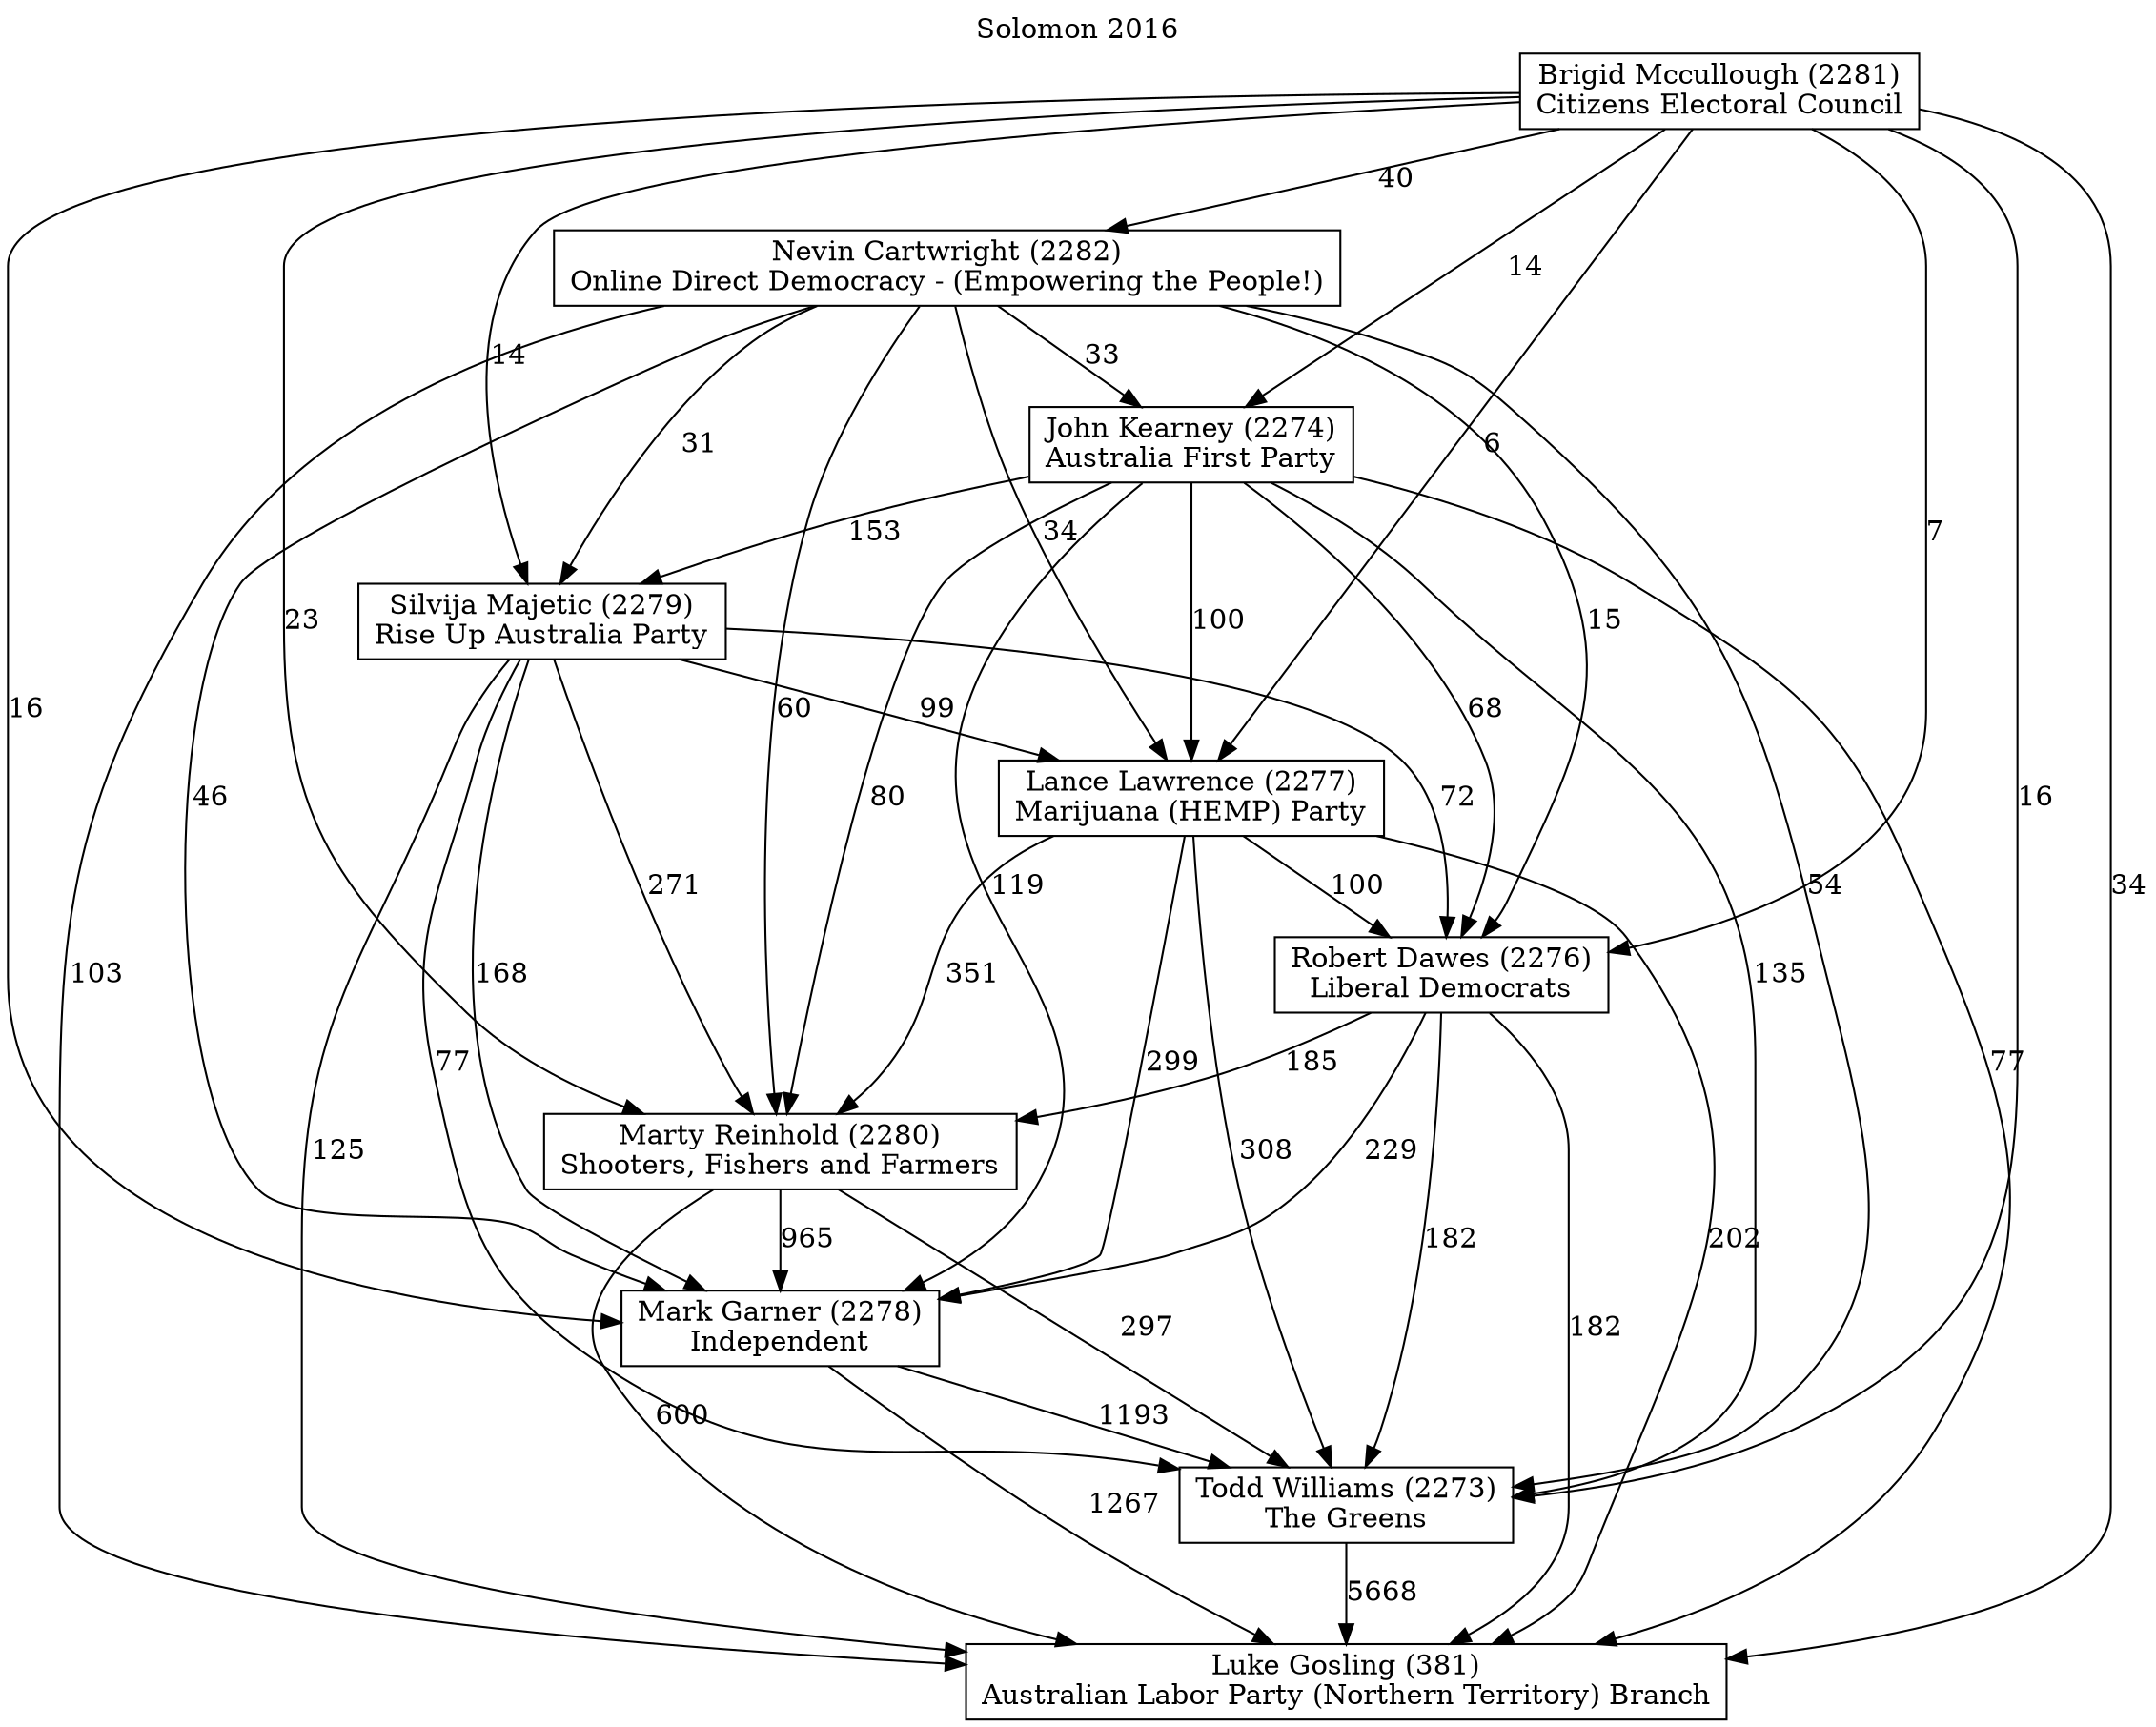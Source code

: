 // House preference flow
digraph "Luke Gosling (381)_Solomon_2016" {
	graph [label="Solomon 2016" labelloc=t mclimit=10]
	node [shape=box]
	"Luke Gosling (381)" [label="Luke Gosling (381)
Australian Labor Party (Northern Territory) Branch"]
	"Todd Williams (2273)" [label="Todd Williams (2273)
The Greens"]
	"Mark Garner (2278)" [label="Mark Garner (2278)
Independent"]
	"Marty Reinhold (2280)" [label="Marty Reinhold (2280)
Shooters, Fishers and Farmers"]
	"Robert Dawes (2276)" [label="Robert Dawes (2276)
Liberal Democrats"]
	"Lance Lawrence (2277)" [label="Lance Lawrence (2277)
Marijuana (HEMP) Party"]
	"Silvija Majetic (2279)" [label="Silvija Majetic (2279)
Rise Up Australia Party"]
	"John Kearney (2274)" [label="John Kearney (2274)
Australia First Party"]
	"Nevin Cartwright (2282)" [label="Nevin Cartwright (2282)
Online Direct Democracy - (Empowering the People!)"]
	"Brigid Mccullough (2281)" [label="Brigid Mccullough (2281)
Citizens Electoral Council"]
	"Todd Williams (2273)" -> "Luke Gosling (381)" [label=5668]
	"Mark Garner (2278)" -> "Todd Williams (2273)" [label=1193]
	"Marty Reinhold (2280)" -> "Mark Garner (2278)" [label=965]
	"Robert Dawes (2276)" -> "Marty Reinhold (2280)" [label=185]
	"Lance Lawrence (2277)" -> "Robert Dawes (2276)" [label=100]
	"Silvija Majetic (2279)" -> "Lance Lawrence (2277)" [label=99]
	"John Kearney (2274)" -> "Silvija Majetic (2279)" [label=153]
	"Nevin Cartwright (2282)" -> "John Kearney (2274)" [label=33]
	"Brigid Mccullough (2281)" -> "Nevin Cartwright (2282)" [label=40]
	"Mark Garner (2278)" -> "Luke Gosling (381)" [label=1267]
	"Marty Reinhold (2280)" -> "Luke Gosling (381)" [label=600]
	"Robert Dawes (2276)" -> "Luke Gosling (381)" [label=182]
	"Lance Lawrence (2277)" -> "Luke Gosling (381)" [label=202]
	"Silvija Majetic (2279)" -> "Luke Gosling (381)" [label=125]
	"John Kearney (2274)" -> "Luke Gosling (381)" [label=77]
	"Nevin Cartwright (2282)" -> "Luke Gosling (381)" [label=103]
	"Brigid Mccullough (2281)" -> "Luke Gosling (381)" [label=34]
	"Brigid Mccullough (2281)" -> "John Kearney (2274)" [label=14]
	"Nevin Cartwright (2282)" -> "Silvija Majetic (2279)" [label=31]
	"Brigid Mccullough (2281)" -> "Silvija Majetic (2279)" [label=14]
	"John Kearney (2274)" -> "Lance Lawrence (2277)" [label=100]
	"Nevin Cartwright (2282)" -> "Lance Lawrence (2277)" [label=34]
	"Brigid Mccullough (2281)" -> "Lance Lawrence (2277)" [label=6]
	"Silvija Majetic (2279)" -> "Robert Dawes (2276)" [label=72]
	"John Kearney (2274)" -> "Robert Dawes (2276)" [label=68]
	"Nevin Cartwright (2282)" -> "Robert Dawes (2276)" [label=15]
	"Brigid Mccullough (2281)" -> "Robert Dawes (2276)" [label=7]
	"Lance Lawrence (2277)" -> "Marty Reinhold (2280)" [label=351]
	"Silvija Majetic (2279)" -> "Marty Reinhold (2280)" [label=271]
	"John Kearney (2274)" -> "Marty Reinhold (2280)" [label=80]
	"Nevin Cartwright (2282)" -> "Marty Reinhold (2280)" [label=60]
	"Brigid Mccullough (2281)" -> "Marty Reinhold (2280)" [label=23]
	"Robert Dawes (2276)" -> "Mark Garner (2278)" [label=229]
	"Lance Lawrence (2277)" -> "Mark Garner (2278)" [label=299]
	"Silvija Majetic (2279)" -> "Mark Garner (2278)" [label=168]
	"John Kearney (2274)" -> "Mark Garner (2278)" [label=119]
	"Nevin Cartwright (2282)" -> "Mark Garner (2278)" [label=46]
	"Brigid Mccullough (2281)" -> "Mark Garner (2278)" [label=16]
	"Marty Reinhold (2280)" -> "Todd Williams (2273)" [label=297]
	"Robert Dawes (2276)" -> "Todd Williams (2273)" [label=182]
	"Lance Lawrence (2277)" -> "Todd Williams (2273)" [label=308]
	"Silvija Majetic (2279)" -> "Todd Williams (2273)" [label=77]
	"John Kearney (2274)" -> "Todd Williams (2273)" [label=135]
	"Nevin Cartwright (2282)" -> "Todd Williams (2273)" [label=54]
	"Brigid Mccullough (2281)" -> "Todd Williams (2273)" [label=16]
}
